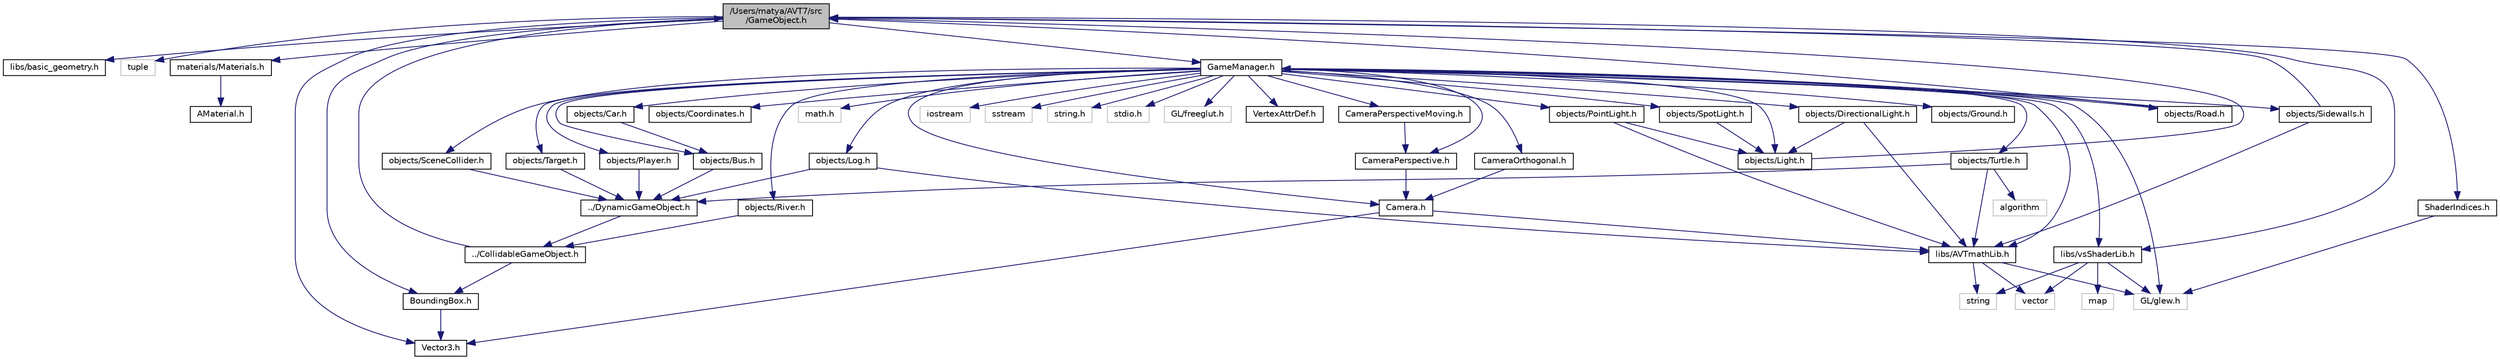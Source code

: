 digraph "/Users/matya/AVT7/src/GameObject.h"
{
  edge [fontname="Helvetica",fontsize="10",labelfontname="Helvetica",labelfontsize="10"];
  node [fontname="Helvetica",fontsize="10",shape=record];
  Node0 [label="/Users/matya/AVT7/src\l/GameObject.h",height=0.2,width=0.4,color="black", fillcolor="grey75", style="filled", fontcolor="black"];
  Node0 -> Node1 [color="midnightblue",fontsize="10",style="solid"];
  Node1 [label="libs/basic_geometry.h",height=0.2,width=0.4,color="black", fillcolor="white", style="filled",URL="$basic__geometry_8h.html"];
  Node0 -> Node2 [color="midnightblue",fontsize="10",style="solid"];
  Node2 [label="tuple",height=0.2,width=0.4,color="grey75", fillcolor="white", style="filled"];
  Node0 -> Node3 [color="midnightblue",fontsize="10",style="solid"];
  Node3 [label="Vector3.h",height=0.2,width=0.4,color="black", fillcolor="white", style="filled",URL="$_vector3_8h.html"];
  Node0 -> Node4 [color="midnightblue",fontsize="10",style="solid"];
  Node4 [label="ShaderIndices.h",height=0.2,width=0.4,color="black", fillcolor="white", style="filled",URL="$_shader_indices_8h.html"];
  Node4 -> Node5 [color="midnightblue",fontsize="10",style="solid"];
  Node5 [label="GL/glew.h",height=0.2,width=0.4,color="grey75", fillcolor="white", style="filled"];
  Node0 -> Node6 [color="midnightblue",fontsize="10",style="solid"];
  Node6 [label="BoundingBox.h",height=0.2,width=0.4,color="black", fillcolor="white", style="filled",URL="$_bounding_box_8h.html"];
  Node6 -> Node3 [color="midnightblue",fontsize="10",style="solid"];
  Node0 -> Node7 [color="midnightblue",fontsize="10",style="solid"];
  Node7 [label="materials/Materials.h",height=0.2,width=0.4,color="black", fillcolor="white", style="filled",URL="$_materials_8h.html"];
  Node7 -> Node8 [color="midnightblue",fontsize="10",style="solid"];
  Node8 [label="AMaterial.h",height=0.2,width=0.4,color="black", fillcolor="white", style="filled",URL="$_a_material_8h.html"];
  Node0 -> Node9 [color="midnightblue",fontsize="10",style="solid"];
  Node9 [label="GameManager.h",height=0.2,width=0.4,color="black", fillcolor="white", style="filled",URL="$_game_manager_8h.html"];
  Node9 -> Node10 [color="midnightblue",fontsize="10",style="solid"];
  Node10 [label="math.h",height=0.2,width=0.4,color="grey75", fillcolor="white", style="filled"];
  Node9 -> Node11 [color="midnightblue",fontsize="10",style="solid"];
  Node11 [label="iostream",height=0.2,width=0.4,color="grey75", fillcolor="white", style="filled"];
  Node9 -> Node12 [color="midnightblue",fontsize="10",style="solid"];
  Node12 [label="sstream",height=0.2,width=0.4,color="grey75", fillcolor="white", style="filled"];
  Node9 -> Node13 [color="midnightblue",fontsize="10",style="solid"];
  Node13 [label="string.h",height=0.2,width=0.4,color="grey75", fillcolor="white", style="filled"];
  Node9 -> Node14 [color="midnightblue",fontsize="10",style="solid"];
  Node14 [label="stdio.h",height=0.2,width=0.4,color="grey75", fillcolor="white", style="filled"];
  Node9 -> Node5 [color="midnightblue",fontsize="10",style="solid"];
  Node9 -> Node15 [color="midnightblue",fontsize="10",style="solid"];
  Node15 [label="GL/freeglut.h",height=0.2,width=0.4,color="grey75", fillcolor="white", style="filled"];
  Node9 -> Node16 [color="midnightblue",fontsize="10",style="solid"];
  Node16 [label="libs/AVTmathLib.h",height=0.2,width=0.4,color="black", fillcolor="white", style="filled",URL="$_a_v_tmath_lib_8h.html"];
  Node16 -> Node17 [color="midnightblue",fontsize="10",style="solid"];
  Node17 [label="vector",height=0.2,width=0.4,color="grey75", fillcolor="white", style="filled"];
  Node16 -> Node18 [color="midnightblue",fontsize="10",style="solid"];
  Node18 [label="string",height=0.2,width=0.4,color="grey75", fillcolor="white", style="filled"];
  Node16 -> Node5 [color="midnightblue",fontsize="10",style="solid"];
  Node9 -> Node19 [color="midnightblue",fontsize="10",style="solid"];
  Node19 [label="VertexAttrDef.h",height=0.2,width=0.4,color="black", fillcolor="white", style="filled",URL="$_vertex_attr_def_8h.html"];
  Node9 -> Node20 [color="midnightblue",fontsize="10",style="solid"];
  Node20 [label="libs/vsShaderLib.h",height=0.2,width=0.4,color="black", fillcolor="white", style="filled",URL="$vs_shader_lib_8h.html"];
  Node20 -> Node18 [color="midnightblue",fontsize="10",style="solid"];
  Node20 -> Node17 [color="midnightblue",fontsize="10",style="solid"];
  Node20 -> Node21 [color="midnightblue",fontsize="10",style="solid"];
  Node21 [label="map",height=0.2,width=0.4,color="grey75", fillcolor="white", style="filled"];
  Node20 -> Node5 [color="midnightblue",fontsize="10",style="solid"];
  Node9 -> Node22 [color="midnightblue",fontsize="10",style="solid"];
  Node22 [label="Camera.h",height=0.2,width=0.4,color="black", fillcolor="white", style="filled",URL="$_camera_8h.html"];
  Node22 -> Node3 [color="midnightblue",fontsize="10",style="solid"];
  Node22 -> Node16 [color="midnightblue",fontsize="10",style="solid"];
  Node9 -> Node23 [color="midnightblue",fontsize="10",style="solid"];
  Node23 [label="CameraPerspective.h",height=0.2,width=0.4,color="black", fillcolor="white", style="filled",URL="$_camera_perspective_8h.html"];
  Node23 -> Node22 [color="midnightblue",fontsize="10",style="solid"];
  Node9 -> Node24 [color="midnightblue",fontsize="10",style="solid"];
  Node24 [label="CameraPerspectiveMoving.h",height=0.2,width=0.4,color="black", fillcolor="white", style="filled",URL="$_camera_perspective_moving_8h.html"];
  Node24 -> Node23 [color="midnightblue",fontsize="10",style="solid"];
  Node9 -> Node25 [color="midnightblue",fontsize="10",style="solid"];
  Node25 [label="CameraOrthogonal.h",height=0.2,width=0.4,color="black", fillcolor="white", style="filled",URL="$_camera_orthogonal_8h.html"];
  Node25 -> Node22 [color="midnightblue",fontsize="10",style="solid"];
  Node9 -> Node26 [color="midnightblue",fontsize="10",style="solid"];
  Node26 [label="objects/River.h",height=0.2,width=0.4,color="black", fillcolor="white", style="filled",URL="$_river_8h.html"];
  Node26 -> Node27 [color="midnightblue",fontsize="10",style="solid"];
  Node27 [label="../CollidableGameObject.h",height=0.2,width=0.4,color="black", fillcolor="white", style="filled",URL="$_collidable_game_object_8h.html"];
  Node27 -> Node0 [color="midnightblue",fontsize="10",style="solid"];
  Node27 -> Node6 [color="midnightblue",fontsize="10",style="solid"];
  Node9 -> Node28 [color="midnightblue",fontsize="10",style="solid"];
  Node28 [label="objects/Ground.h",height=0.2,width=0.4,color="black", fillcolor="white", style="filled",URL="$_ground_8h.html"];
  Node9 -> Node29 [color="midnightblue",fontsize="10",style="solid"];
  Node29 [label="objects/Player.h",height=0.2,width=0.4,color="black", fillcolor="white", style="filled",URL="$_player_8h.html"];
  Node29 -> Node30 [color="midnightblue",fontsize="10",style="solid"];
  Node30 [label="../DynamicGameObject.h",height=0.2,width=0.4,color="black", fillcolor="white", style="filled",URL="$_dynamic_game_object_8h.html"];
  Node30 -> Node27 [color="midnightblue",fontsize="10",style="solid"];
  Node9 -> Node31 [color="midnightblue",fontsize="10",style="solid"];
  Node31 [label="objects/Road.h",height=0.2,width=0.4,color="black", fillcolor="white", style="filled",URL="$_road_8h.html"];
  Node31 -> Node0 [color="midnightblue",fontsize="10",style="solid"];
  Node31 -> Node9 [color="midnightblue",fontsize="10",style="solid"];
  Node9 -> Node32 [color="midnightblue",fontsize="10",style="solid"];
  Node32 [label="objects/Light.h",height=0.2,width=0.4,color="black", fillcolor="white", style="filled",URL="$_light_8h.html"];
  Node32 -> Node0 [color="midnightblue",fontsize="10",style="solid"];
  Node9 -> Node33 [color="midnightblue",fontsize="10",style="solid"];
  Node33 [label="objects/Bus.h",height=0.2,width=0.4,color="black", fillcolor="white", style="filled",URL="$_bus_8h.html"];
  Node33 -> Node30 [color="midnightblue",fontsize="10",style="solid"];
  Node9 -> Node34 [color="midnightblue",fontsize="10",style="solid"];
  Node34 [label="objects/Coordinates.h",height=0.2,width=0.4,color="black", fillcolor="white", style="filled",URL="$_coordinates_8h.html"];
  Node9 -> Node35 [color="midnightblue",fontsize="10",style="solid"];
  Node35 [label="objects/Log.h",height=0.2,width=0.4,color="black", fillcolor="white", style="filled",URL="$_log_8h.html"];
  Node35 -> Node30 [color="midnightblue",fontsize="10",style="solid"];
  Node35 -> Node16 [color="midnightblue",fontsize="10",style="solid"];
  Node9 -> Node36 [color="midnightblue",fontsize="10",style="solid"];
  Node36 [label="objects/Sidewalls.h",height=0.2,width=0.4,color="black", fillcolor="white", style="filled",URL="$_sidewalls_8h.html"];
  Node36 -> Node0 [color="midnightblue",fontsize="10",style="solid"];
  Node36 -> Node16 [color="midnightblue",fontsize="10",style="solid"];
  Node9 -> Node37 [color="midnightblue",fontsize="10",style="solid"];
  Node37 [label="objects/SceneCollider.h",height=0.2,width=0.4,color="black", fillcolor="white", style="filled",URL="$_scene_collider_8h.html"];
  Node37 -> Node30 [color="midnightblue",fontsize="10",style="solid"];
  Node9 -> Node38 [color="midnightblue",fontsize="10",style="solid"];
  Node38 [label="objects/Target.h",height=0.2,width=0.4,color="black", fillcolor="white", style="filled",URL="$_target_8h.html"];
  Node38 -> Node30 [color="midnightblue",fontsize="10",style="solid"];
  Node9 -> Node39 [color="midnightblue",fontsize="10",style="solid"];
  Node39 [label="objects/SpotLight.h",height=0.2,width=0.4,color="black", fillcolor="white", style="filled",URL="$_spot_light_8h.html"];
  Node39 -> Node32 [color="midnightblue",fontsize="10",style="solid"];
  Node9 -> Node40 [color="midnightblue",fontsize="10",style="solid"];
  Node40 [label="objects/DirectionalLight.h",height=0.2,width=0.4,color="black", fillcolor="white", style="filled",URL="$_directional_light_8h.html"];
  Node40 -> Node32 [color="midnightblue",fontsize="10",style="solid"];
  Node40 -> Node16 [color="midnightblue",fontsize="10",style="solid"];
  Node9 -> Node41 [color="midnightblue",fontsize="10",style="solid"];
  Node41 [label="objects/PointLight.h",height=0.2,width=0.4,color="black", fillcolor="white", style="filled",URL="$_point_light_8h.html"];
  Node41 -> Node32 [color="midnightblue",fontsize="10",style="solid"];
  Node41 -> Node16 [color="midnightblue",fontsize="10",style="solid"];
  Node9 -> Node42 [color="midnightblue",fontsize="10",style="solid"];
  Node42 [label="objects/Car.h",height=0.2,width=0.4,color="black", fillcolor="white", style="filled",URL="$_car_8h.html"];
  Node42 -> Node33 [color="midnightblue",fontsize="10",style="solid"];
  Node9 -> Node43 [color="midnightblue",fontsize="10",style="solid"];
  Node43 [label="objects/Turtle.h",height=0.2,width=0.4,color="black", fillcolor="white", style="filled",URL="$_turtle_8h.html"];
  Node43 -> Node30 [color="midnightblue",fontsize="10",style="solid"];
  Node43 -> Node16 [color="midnightblue",fontsize="10",style="solid"];
  Node43 -> Node44 [color="midnightblue",fontsize="10",style="solid"];
  Node44 [label="algorithm",height=0.2,width=0.4,color="grey75", fillcolor="white", style="filled"];
  Node0 -> Node20 [color="midnightblue",fontsize="10",style="solid"];
}
